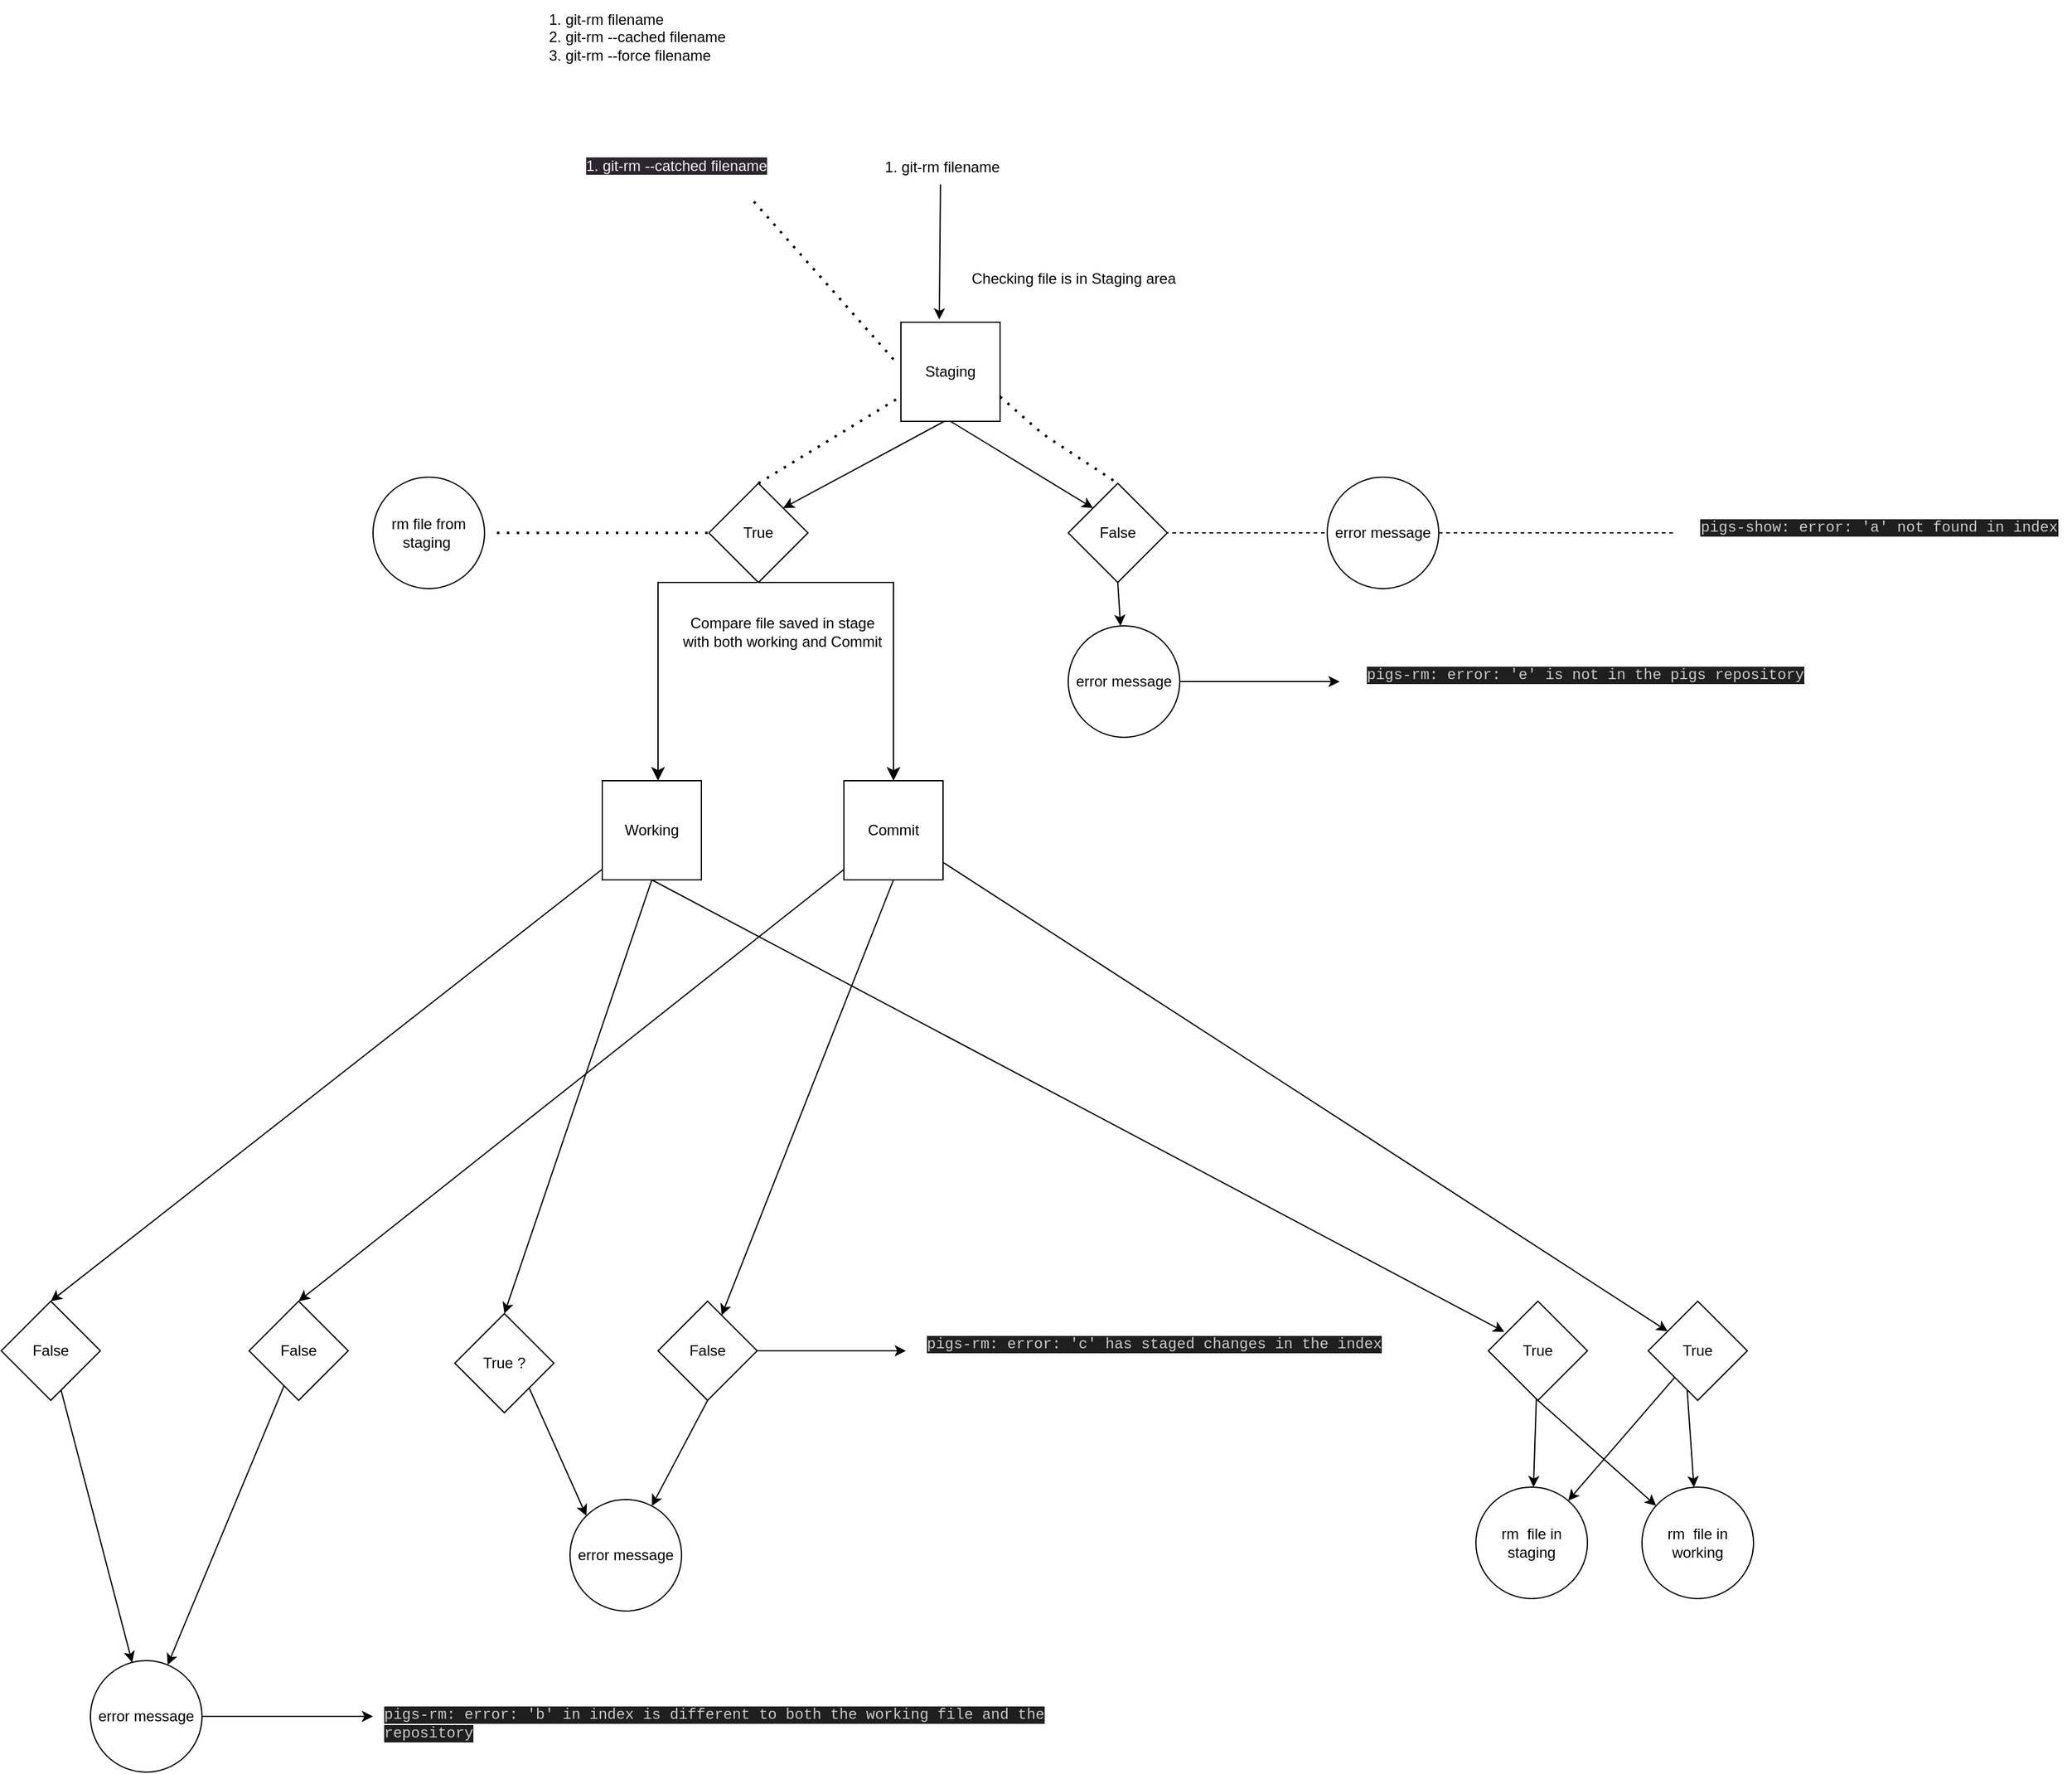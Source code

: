 <mxfile>
    <diagram id="tvhK_9XnafQuLSB8wLKl" name="Page-1">
        <mxGraphModel dx="2290" dy="1036" grid="1" gridSize="10" guides="1" tooltips="1" connect="1" arrows="1" fold="1" page="1" pageScale="1" pageWidth="827" pageHeight="1169" math="0" shadow="0">
            <root>
                <mxCell id="0"/>
                <mxCell id="1" parent="0"/>
                <mxCell id="2" value="1. git-rm filename&lt;br&gt;2. git-rm --cached filename&lt;br&gt;3. git-rm --force filename" style="text;html=1;align=left;verticalAlign=middle;resizable=0;points=[];autosize=1;strokeColor=none;fillColor=none;" parent="1" vertex="1">
                    <mxGeometry x="40" y="30" width="170" height="60" as="geometry"/>
                </mxCell>
                <mxCell id="21" style="edgeStyle=none;html=1;entryX=1;entryY=0;entryDx=0;entryDy=0;" parent="1" target="26" edge="1">
                    <mxGeometry relative="1" as="geometry">
                        <mxPoint x="311" y="430" as="targetPoint"/>
                        <mxPoint x="361" y="370" as="sourcePoint"/>
                    </mxGeometry>
                </mxCell>
                <mxCell id="42" style="edgeStyle=none;html=1;entryX=0.387;entryY=-0.028;entryDx=0;entryDy=0;entryPerimeter=0;exitX=0.491;exitY=0.959;exitDx=0;exitDy=0;exitPerimeter=0;" parent="1" source="15" target="22" edge="1">
                    <mxGeometry relative="1" as="geometry"/>
                </mxCell>
                <mxCell id="15" value="&lt;span style=&quot;text-align: left;&quot;&gt;1. git-rm filename&lt;/span&gt;" style="text;html=1;align=center;verticalAlign=middle;resizable=0;points=[];autosize=1;strokeColor=none;fillColor=none;" parent="1" vertex="1">
                    <mxGeometry x="299" y="150" width="120" height="30" as="geometry"/>
                </mxCell>
                <mxCell id="22" value="Staging" style="whiteSpace=wrap;html=1;aspect=fixed;" parent="1" vertex="1">
                    <mxGeometry x="326" y="290" width="80" height="80" as="geometry"/>
                </mxCell>
                <mxCell id="49" style="edgeStyle=none;html=1;entryX=0.5;entryY=0;entryDx=0;entryDy=0;" parent="1" source="23" target="52" edge="1">
                    <mxGeometry relative="1" as="geometry">
                        <mxPoint x="120" y="840" as="targetPoint"/>
                    </mxGeometry>
                </mxCell>
                <mxCell id="23" value="Working" style="whiteSpace=wrap;html=1;aspect=fixed;" parent="1" vertex="1">
                    <mxGeometry x="85" y="660" width="80" height="80" as="geometry"/>
                </mxCell>
                <mxCell id="50" style="edgeStyle=none;html=1;entryX=0.5;entryY=0;entryDx=0;entryDy=0;" parent="1" source="24" target="53" edge="1">
                    <mxGeometry relative="1" as="geometry">
                        <mxPoint x="320" y="840" as="targetPoint"/>
                    </mxGeometry>
                </mxCell>
                <mxCell id="24" value="Commit" style="whiteSpace=wrap;html=1;aspect=fixed;" parent="1" vertex="1">
                    <mxGeometry x="280" y="660" width="80" height="80" as="geometry"/>
                </mxCell>
                <mxCell id="26" value="True" style="rhombus;whiteSpace=wrap;html=1;" parent="1" vertex="1">
                    <mxGeometry x="171" y="420" width="80" height="80" as="geometry"/>
                </mxCell>
                <mxCell id="27" value="False" style="rhombus;whiteSpace=wrap;html=1;" parent="1" vertex="1">
                    <mxGeometry x="461" y="420" width="80" height="80" as="geometry"/>
                </mxCell>
                <mxCell id="28" style="edgeStyle=none;html=1;entryX=0;entryY=0;entryDx=0;entryDy=0;exitX=0.5;exitY=1;exitDx=0;exitDy=0;" parent="1" source="22" target="27" edge="1">
                    <mxGeometry relative="1" as="geometry">
                        <mxPoint x="316" y="450" as="targetPoint"/>
                        <mxPoint x="371" y="380" as="sourcePoint"/>
                    </mxGeometry>
                </mxCell>
                <mxCell id="29" value="&lt;meta charset=&quot;utf-8&quot;&gt;&lt;span style=&quot;color: rgb(204, 204, 204); font-family: Menlo, Monaco, &amp;quot;Courier New&amp;quot;, monospace; font-size: 12px; font-style: normal; font-variant-ligatures: normal; font-variant-caps: normal; font-weight: 400; letter-spacing: normal; orphans: 2; text-align: center; text-indent: 0px; text-transform: none; widows: 2; word-spacing: 0px; -webkit-text-stroke-width: 0px; background-color: rgb(31, 31, 31); text-decoration-thickness: initial; text-decoration-style: initial; text-decoration-color: initial; float: none; display: inline !important;&quot;&gt;pigs-rm: error: 'e' is not in the pigs repository&lt;/span&gt;" style="text;whiteSpace=wrap;html=1;" parent="1" vertex="1">
                    <mxGeometry x="700" y="560" width="390" height="40" as="geometry"/>
                </mxCell>
                <mxCell id="41" style="edgeStyle=none;html=1;" parent="1" source="39" edge="1">
                    <mxGeometry relative="1" as="geometry">
                        <mxPoint x="680" y="580" as="targetPoint"/>
                    </mxGeometry>
                </mxCell>
                <mxCell id="39" value="error message" style="ellipse;whiteSpace=wrap;html=1;aspect=fixed;" parent="1" vertex="1">
                    <mxGeometry x="461" y="535" width="90" height="90" as="geometry"/>
                </mxCell>
                <mxCell id="40" style="edgeStyle=none;html=1;exitX=0.5;exitY=1;exitDx=0;exitDy=0;" parent="1" source="27" target="39" edge="1">
                    <mxGeometry relative="1" as="geometry">
                        <mxPoint x="296" y="550" as="targetPoint"/>
                        <mxPoint x="296" y="510" as="sourcePoint"/>
                    </mxGeometry>
                </mxCell>
                <mxCell id="43" value="Checking file is in Staging area" style="text;html=1;align=center;verticalAlign=middle;resizable=0;points=[];autosize=1;strokeColor=none;fillColor=none;" parent="1" vertex="1">
                    <mxGeometry x="370" y="240" width="190" height="30" as="geometry"/>
                </mxCell>
                <mxCell id="44" value="" style="edgeStyle=elbowEdgeStyle;elbow=horizontal;endArrow=classic;html=1;curved=0;rounded=0;endSize=8;startSize=8;exitX=0.5;exitY=1;exitDx=0;exitDy=0;" parent="1" source="26" target="24" edge="1">
                    <mxGeometry width="50" height="50" relative="1" as="geometry">
                        <mxPoint x="210" y="700" as="sourcePoint"/>
                        <mxPoint x="460" y="790" as="targetPoint"/>
                        <Array as="points">
                            <mxPoint x="320" y="520"/>
                        </Array>
                    </mxGeometry>
                </mxCell>
                <mxCell id="46" value="" style="edgeStyle=elbowEdgeStyle;elbow=horizontal;endArrow=classic;html=1;curved=0;rounded=0;endSize=8;startSize=8;" parent="1" edge="1">
                    <mxGeometry width="50" height="50" relative="1" as="geometry">
                        <mxPoint x="210" y="500" as="sourcePoint"/>
                        <mxPoint x="130" y="660" as="targetPoint"/>
                        <Array as="points">
                            <mxPoint x="130" y="580"/>
                        </Array>
                    </mxGeometry>
                </mxCell>
                <mxCell id="47" value="Compare file saved in stage &lt;br&gt;with both working and Commit" style="text;html=1;align=center;verticalAlign=middle;resizable=0;points=[];autosize=1;strokeColor=none;fillColor=none;" parent="1" vertex="1">
                    <mxGeometry x="140" y="520" width="180" height="40" as="geometry"/>
                </mxCell>
                <mxCell id="55" style="edgeStyle=none;html=1;" parent="1" source="52" target="54" edge="1">
                    <mxGeometry relative="1" as="geometry"/>
                </mxCell>
                <mxCell id="52" value="False" style="rhombus;whiteSpace=wrap;html=1;" parent="1" vertex="1">
                    <mxGeometry x="-400" y="1080" width="80" height="80" as="geometry"/>
                </mxCell>
                <mxCell id="56" style="edgeStyle=none;html=1;" parent="1" source="53" target="54" edge="1">
                    <mxGeometry relative="1" as="geometry"/>
                </mxCell>
                <mxCell id="53" value="False" style="rhombus;whiteSpace=wrap;html=1;" parent="1" vertex="1">
                    <mxGeometry x="-200" y="1080" width="80" height="80" as="geometry"/>
                </mxCell>
                <mxCell id="62" style="edgeStyle=none;html=1;" parent="1" source="54" edge="1">
                    <mxGeometry relative="1" as="geometry">
                        <mxPoint x="-100" y="1415" as="targetPoint"/>
                    </mxGeometry>
                </mxCell>
                <mxCell id="54" value="error message" style="ellipse;whiteSpace=wrap;html=1;aspect=fixed;" parent="1" vertex="1">
                    <mxGeometry x="-328" y="1370" width="90" height="90" as="geometry"/>
                </mxCell>
                <mxCell id="57" value="&lt;span style=&quot;color: rgb(204, 204, 204); font-family: Menlo, Monaco, &amp;quot;Courier New&amp;quot;, monospace; background-color: rgb(31, 31, 31);&quot;&gt;pigs-rm: error: 'b' in index is different to both the working file and the repository&lt;/span&gt;" style="text;whiteSpace=wrap;html=1;" parent="1" vertex="1">
                    <mxGeometry x="-93" y="1399" width="560" height="50" as="geometry"/>
                </mxCell>
                <mxCell id="63" value="True ?" style="rhombus;whiteSpace=wrap;html=1;" parent="1" vertex="1">
                    <mxGeometry x="-34" y="1090" width="80" height="80" as="geometry"/>
                </mxCell>
                <mxCell id="71" style="edgeStyle=none;html=1;entryX=0;entryY=0.25;entryDx=0;entryDy=0;" parent="1" source="64" edge="1">
                    <mxGeometry relative="1" as="geometry">
                        <mxPoint x="330" y="1120" as="targetPoint"/>
                    </mxGeometry>
                </mxCell>
                <mxCell id="64" value="False" style="rhombus;whiteSpace=wrap;html=1;" parent="1" vertex="1">
                    <mxGeometry x="130" y="1080" width="80" height="80" as="geometry"/>
                </mxCell>
                <mxCell id="65" value="" style="endArrow=classic;html=1;exitX=0.5;exitY=1;exitDx=0;exitDy=0;entryX=0.5;entryY=0;entryDx=0;entryDy=0;" parent="1" source="23" target="63" edge="1">
                    <mxGeometry width="50" height="50" relative="1" as="geometry">
                        <mxPoint x="480" y="710" as="sourcePoint"/>
                        <mxPoint x="530" y="660" as="targetPoint"/>
                    </mxGeometry>
                </mxCell>
                <mxCell id="66" value="" style="endArrow=classic;html=1;exitX=0.5;exitY=1;exitDx=0;exitDy=0;" parent="1" source="24" target="64" edge="1">
                    <mxGeometry width="50" height="50" relative="1" as="geometry">
                        <mxPoint x="135" y="750" as="sourcePoint"/>
                        <mxPoint x="376" y="870" as="targetPoint"/>
                    </mxGeometry>
                </mxCell>
                <mxCell id="67" value="error message" style="ellipse;whiteSpace=wrap;html=1;aspect=fixed;" parent="1" vertex="1">
                    <mxGeometry x="59" y="1240" width="90" height="90" as="geometry"/>
                </mxCell>
                <mxCell id="68" style="edgeStyle=none;html=1;entryX=0;entryY=0;entryDx=0;entryDy=0;exitX=1;exitY=1;exitDx=0;exitDy=0;" parent="1" source="63" target="67" edge="1">
                    <mxGeometry relative="1" as="geometry">
                        <mxPoint x="-161.77" y="1158.23" as="sourcePoint"/>
                        <mxPoint x="-255.682" y="1383.466" as="targetPoint"/>
                    </mxGeometry>
                </mxCell>
                <mxCell id="69" style="edgeStyle=none;html=1;exitX=0.5;exitY=1;exitDx=0;exitDy=0;" parent="1" source="64" target="67" edge="1">
                    <mxGeometry relative="1" as="geometry">
                        <mxPoint x="36" y="1160" as="sourcePoint"/>
                        <mxPoint x="83.18" y="1263.18" as="targetPoint"/>
                    </mxGeometry>
                </mxCell>
                <mxCell id="70" value="&lt;meta charset=&quot;utf-8&quot;&gt;&lt;span style=&quot;color: rgb(204, 204, 204); font-family: Menlo, Monaco, &amp;quot;Courier New&amp;quot;, monospace; font-size: 12px; font-style: normal; font-variant-ligatures: normal; font-variant-caps: normal; font-weight: 400; letter-spacing: normal; orphans: 2; text-align: center; text-indent: 0px; text-transform: none; widows: 2; word-spacing: 0px; -webkit-text-stroke-width: 0px; background-color: rgb(31, 31, 31); text-decoration-thickness: initial; text-decoration-style: initial; text-decoration-color: initial; float: none; display: inline !important;&quot;&gt;pigs-rm: error: 'c' has staged changes in the index&lt;/span&gt;" style="text;whiteSpace=wrap;html=1;" parent="1" vertex="1">
                    <mxGeometry x="345" y="1100" width="400" height="40" as="geometry"/>
                </mxCell>
                <mxCell id="78" style="edgeStyle=none;html=1;" parent="1" source="72" target="77" edge="1">
                    <mxGeometry relative="1" as="geometry"/>
                </mxCell>
                <mxCell id="72" value="True" style="rhombus;whiteSpace=wrap;html=1;" parent="1" vertex="1">
                    <mxGeometry x="800" y="1080" width="80" height="80" as="geometry"/>
                </mxCell>
                <mxCell id="79" style="edgeStyle=none;html=1;" parent="1" source="73" target="77" edge="1">
                    <mxGeometry relative="1" as="geometry"/>
                </mxCell>
                <mxCell id="73" value="True" style="rhombus;whiteSpace=wrap;html=1;" parent="1" vertex="1">
                    <mxGeometry x="929" y="1080" width="80" height="80" as="geometry"/>
                </mxCell>
                <mxCell id="75" value="" style="endArrow=classic;html=1;exitX=0.5;exitY=1;exitDx=0;exitDy=0;entryX=0.161;entryY=0.309;entryDx=0;entryDy=0;entryPerimeter=0;" parent="1" source="23" target="72" edge="1">
                    <mxGeometry width="50" height="50" relative="1" as="geometry">
                        <mxPoint x="110" y="1080" as="sourcePoint"/>
                        <mxPoint x="360" y="880" as="targetPoint"/>
                    </mxGeometry>
                </mxCell>
                <mxCell id="76" value="" style="endArrow=classic;html=1;" parent="1" source="24" target="73" edge="1">
                    <mxGeometry width="50" height="50" relative="1" as="geometry">
                        <mxPoint x="135" y="750" as="sourcePoint"/>
                        <mxPoint x="370" y="890" as="targetPoint"/>
                    </mxGeometry>
                </mxCell>
                <mxCell id="77" value="rm&amp;nbsp; file in staging" style="ellipse;whiteSpace=wrap;html=1;aspect=fixed;" parent="1" vertex="1">
                    <mxGeometry x="790" y="1230" width="90" height="90" as="geometry"/>
                </mxCell>
                <mxCell id="80" value="&lt;span style=&quot;color: rgb(240, 240, 240); font-family: Helvetica; font-size: 12px; font-style: normal; font-variant-ligatures: normal; font-variant-caps: normal; font-weight: 400; letter-spacing: normal; orphans: 2; text-align: left; text-indent: 0px; text-transform: none; widows: 2; word-spacing: 0px; -webkit-text-stroke-width: 0px; background-color: rgb(42, 37, 47); text-decoration-thickness: initial; text-decoration-style: initial; text-decoration-color: initial; float: none; display: inline !important;&quot;&gt;1. git-rm --catched filename&lt;/span&gt;" style="text;whiteSpace=wrap;html=1;" parent="1" vertex="1">
                    <mxGeometry x="70" y="150" width="180" height="40" as="geometry"/>
                </mxCell>
                <mxCell id="83" value="" style="endArrow=none;dashed=1;html=1;dashPattern=1 3;strokeWidth=2;entryX=0.75;entryY=1;entryDx=0;entryDy=0;" parent="1" target="80" edge="1">
                    <mxGeometry width="50" height="50" relative="1" as="geometry">
                        <mxPoint x="320" y="320" as="sourcePoint"/>
                        <mxPoint x="350" y="570" as="targetPoint"/>
                    </mxGeometry>
                </mxCell>
                <mxCell id="86" value="" style="endArrow=none;dashed=1;html=1;dashPattern=1 3;strokeWidth=2;exitX=0.5;exitY=0;exitDx=0;exitDy=0;entryX=0;entryY=0.75;entryDx=0;entryDy=0;" parent="1" source="26" target="22" edge="1">
                    <mxGeometry width="50" height="50" relative="1" as="geometry">
                        <mxPoint x="300" y="620" as="sourcePoint"/>
                        <mxPoint x="326" y="370" as="targetPoint"/>
                    </mxGeometry>
                </mxCell>
                <mxCell id="87" value="" style="endArrow=none;dashed=1;html=1;dashPattern=1 3;strokeWidth=2;entryX=0.5;entryY=0;entryDx=0;entryDy=0;exitX=1;exitY=0.75;exitDx=0;exitDy=0;" parent="1" source="22" target="27" edge="1">
                    <mxGeometry width="50" height="50" relative="1" as="geometry">
                        <mxPoint x="330" y="330" as="sourcePoint"/>
                        <mxPoint x="215" y="200" as="targetPoint"/>
                        <Array as="points">
                            <mxPoint x="440" y="380"/>
                        </Array>
                    </mxGeometry>
                </mxCell>
                <mxCell id="88" value="&lt;span style=&quot;color: rgb(204, 204, 204); font-family: Menlo, Monaco, &amp;quot;Courier New&amp;quot;, monospace; background-color: rgb(31, 31, 31);&quot;&gt;pigs-show: error: 'a' not found in index&lt;/span&gt;" style="text;html=1;align=center;verticalAlign=middle;resizable=0;points=[];autosize=1;strokeColor=none;fillColor=none;" parent="1" vertex="1">
                    <mxGeometry x="960" y="440" width="310" height="30" as="geometry"/>
                </mxCell>
                <mxCell id="90" value="" style="endArrow=none;dashed=1;html=1;entryX=1;entryY=0.5;entryDx=0;entryDy=0;" parent="1" target="27" edge="1">
                    <mxGeometry width="50" height="50" relative="1" as="geometry">
                        <mxPoint x="710" y="460" as="sourcePoint"/>
                        <mxPoint x="350" y="570" as="targetPoint"/>
                    </mxGeometry>
                </mxCell>
                <mxCell id="91" value="error message" style="ellipse;whiteSpace=wrap;html=1;aspect=fixed;" parent="1" vertex="1">
                    <mxGeometry x="670" y="415" width="90" height="90" as="geometry"/>
                </mxCell>
                <mxCell id="92" value="" style="endArrow=none;dashed=1;html=1;exitX=1;exitY=0.5;exitDx=0;exitDy=0;" parent="1" source="91" edge="1">
                    <mxGeometry width="50" height="50" relative="1" as="geometry">
                        <mxPoint x="720" y="470" as="sourcePoint"/>
                        <mxPoint x="950" y="460" as="targetPoint"/>
                    </mxGeometry>
                </mxCell>
                <mxCell id="93" value="" style="endArrow=none;dashed=1;html=1;dashPattern=1 3;strokeWidth=2;" parent="1" edge="1">
                    <mxGeometry width="50" height="50" relative="1" as="geometry">
                        <mxPoint x="170" y="460" as="sourcePoint"/>
                        <mxPoint y="460" as="targetPoint"/>
                    </mxGeometry>
                </mxCell>
                <mxCell id="94" value="rm file from staging&amp;nbsp;" style="ellipse;whiteSpace=wrap;html=1;aspect=fixed;" parent="1" vertex="1">
                    <mxGeometry x="-100" y="415" width="90" height="90" as="geometry"/>
                </mxCell>
                <mxCell id="95" value="rm&amp;nbsp; file in working" style="ellipse;whiteSpace=wrap;html=1;aspect=fixed;" vertex="1" parent="1">
                    <mxGeometry x="924" y="1230" width="90" height="90" as="geometry"/>
                </mxCell>
                <mxCell id="96" style="edgeStyle=none;html=1;exitX=0.5;exitY=1;exitDx=0;exitDy=0;" edge="1" parent="1" source="72" target="95">
                    <mxGeometry relative="1" as="geometry">
                        <mxPoint x="848.75" y="1168.75" as="sourcePoint"/>
                        <mxPoint x="846.451" y="1240.023" as="targetPoint"/>
                    </mxGeometry>
                </mxCell>
                <mxCell id="97" style="edgeStyle=none;html=1;" edge="1" parent="1" target="95">
                    <mxGeometry relative="1" as="geometry">
                        <mxPoint x="960.453" y="1151.453" as="sourcePoint"/>
                        <mxPoint x="874.43" y="1250.958" as="targetPoint"/>
                    </mxGeometry>
                </mxCell>
            </root>
        </mxGraphModel>
    </diagram>
</mxfile>